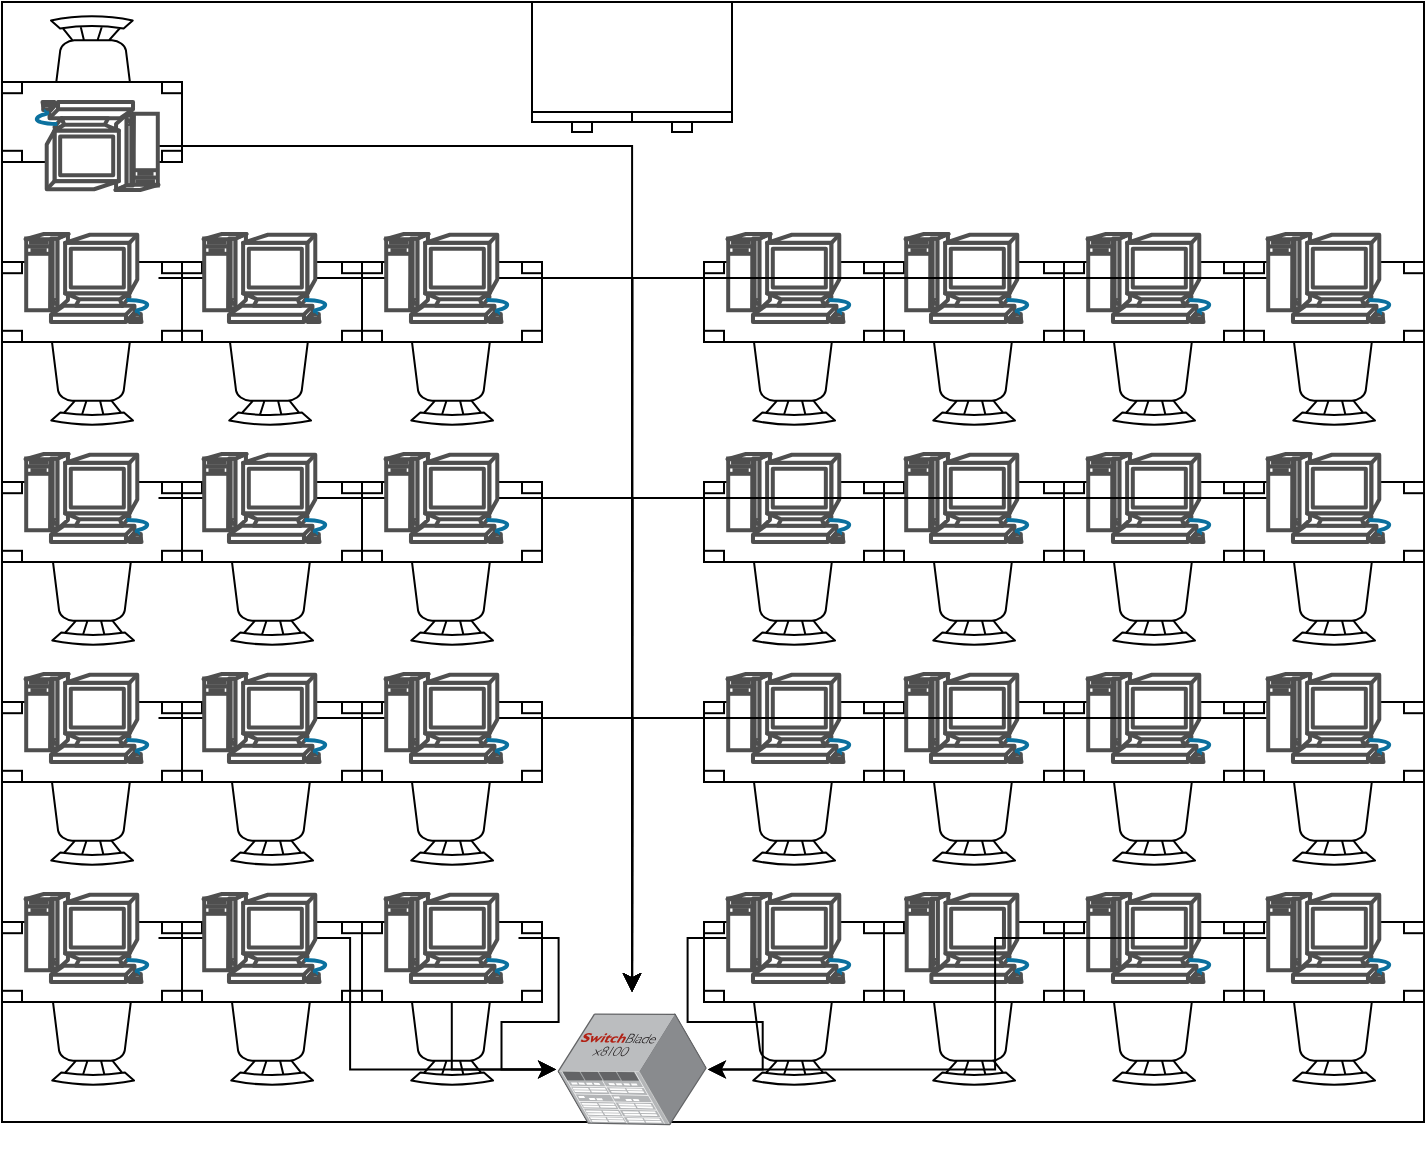 <mxfile version="24.4.0" type="github">
  <diagram name="Página-1" id="j-1k1Z8YHWFTo3YplxOS">
    <mxGraphModel dx="1434" dy="772" grid="1" gridSize="10" guides="1" tooltips="1" connect="1" arrows="1" fold="1" page="1" pageScale="1" pageWidth="827" pageHeight="1169" math="0" shadow="0">
      <root>
        <mxCell id="0" />
        <mxCell id="1" parent="0" />
        <mxCell id="ezZxc9-q7vCol8uXW3n--21" value="" style="rounded=0;whiteSpace=wrap;html=1;" vertex="1" parent="1">
          <mxGeometry x="58" y="80" width="711" height="560" as="geometry" />
        </mxCell>
        <mxCell id="ezZxc9-q7vCol8uXW3n--2" value="" style="verticalLabelPosition=bottom;html=1;verticalAlign=top;align=center;shape=mxgraph.floorplan.dresser;" vertex="1" parent="1">
          <mxGeometry x="323" y="80" width="100" height="65" as="geometry" />
        </mxCell>
        <mxCell id="ezZxc9-q7vCol8uXW3n--34" value="" style="verticalLabelPosition=bottom;html=1;verticalAlign=top;align=center;shape=mxgraph.floorplan.chair;" vertex="1" parent="1">
          <mxGeometry x="82.5" y="86.5" width="41" height="52" as="geometry" />
        </mxCell>
        <mxCell id="ezZxc9-q7vCol8uXW3n--3" value="" style="verticalLabelPosition=bottom;html=1;verticalAlign=top;align=center;shape=mxgraph.floorplan.table;" vertex="1" parent="1">
          <mxGeometry x="58" y="120" width="90" height="40" as="geometry" />
        </mxCell>
        <mxCell id="ezZxc9-q7vCol8uXW3n--35" value="" style="verticalLabelPosition=bottom;html=1;verticalAlign=top;align=center;shape=mxgraph.floorplan.chair;rotation=-180;" vertex="1" parent="1">
          <mxGeometry x="82.5" y="240" width="41" height="52" as="geometry" />
        </mxCell>
        <mxCell id="ezZxc9-q7vCol8uXW3n--4" value="" style="verticalLabelPosition=bottom;html=1;verticalAlign=top;align=center;shape=mxgraph.floorplan.table;" vertex="1" parent="1">
          <mxGeometry x="58" y="210" width="90" height="40" as="geometry" />
        </mxCell>
        <mxCell id="ezZxc9-q7vCol8uXW3n--36" value="" style="verticalLabelPosition=bottom;html=1;verticalAlign=top;align=center;shape=mxgraph.floorplan.chair;rotation=-180;" vertex="1" parent="1">
          <mxGeometry x="171.5" y="240" width="41" height="52" as="geometry" />
        </mxCell>
        <mxCell id="ezZxc9-q7vCol8uXW3n--37" value="" style="verticalLabelPosition=bottom;html=1;verticalAlign=top;align=center;shape=mxgraph.floorplan.chair;rotation=-180;" vertex="1" parent="1">
          <mxGeometry x="262.5" y="240" width="41" height="52" as="geometry" />
        </mxCell>
        <mxCell id="ezZxc9-q7vCol8uXW3n--5" value="" style="verticalLabelPosition=bottom;html=1;verticalAlign=top;align=center;shape=mxgraph.floorplan.table;" vertex="1" parent="1">
          <mxGeometry x="148" y="210" width="90" height="40" as="geometry" />
        </mxCell>
        <mxCell id="ezZxc9-q7vCol8uXW3n--6" value="" style="verticalLabelPosition=bottom;html=1;verticalAlign=top;align=center;shape=mxgraph.floorplan.table;" vertex="1" parent="1">
          <mxGeometry x="238" y="210" width="90" height="40" as="geometry" />
        </mxCell>
        <mxCell id="ezZxc9-q7vCol8uXW3n--38" value="" style="verticalLabelPosition=bottom;html=1;verticalAlign=top;align=center;shape=mxgraph.floorplan.chair;rotation=-180;" vertex="1" parent="1">
          <mxGeometry x="433.5" y="240" width="41" height="52" as="geometry" />
        </mxCell>
        <mxCell id="ezZxc9-q7vCol8uXW3n--39" value="" style="verticalLabelPosition=bottom;html=1;verticalAlign=top;align=center;shape=mxgraph.floorplan.chair;rotation=-180;" vertex="1" parent="1">
          <mxGeometry x="523.5" y="240" width="41" height="52" as="geometry" />
        </mxCell>
        <mxCell id="ezZxc9-q7vCol8uXW3n--40" value="" style="verticalLabelPosition=bottom;html=1;verticalAlign=top;align=center;shape=mxgraph.floorplan.chair;rotation=-180;" vertex="1" parent="1">
          <mxGeometry x="613.5" y="240" width="41" height="52" as="geometry" />
        </mxCell>
        <mxCell id="ezZxc9-q7vCol8uXW3n--41" value="" style="verticalLabelPosition=bottom;html=1;verticalAlign=top;align=center;shape=mxgraph.floorplan.chair;rotation=-180;" vertex="1" parent="1">
          <mxGeometry x="703.5" y="240" width="41" height="52" as="geometry" />
        </mxCell>
        <mxCell id="ezZxc9-q7vCol8uXW3n--42" value="" style="verticalLabelPosition=bottom;html=1;verticalAlign=top;align=center;shape=mxgraph.floorplan.chair;rotation=-180;" vertex="1" parent="1">
          <mxGeometry x="433.5" y="350" width="41" height="52" as="geometry" />
        </mxCell>
        <mxCell id="ezZxc9-q7vCol8uXW3n--43" value="" style="verticalLabelPosition=bottom;html=1;verticalAlign=top;align=center;shape=mxgraph.floorplan.chair;rotation=-180;" vertex="1" parent="1">
          <mxGeometry x="523.5" y="350" width="41" height="52" as="geometry" />
        </mxCell>
        <mxCell id="ezZxc9-q7vCol8uXW3n--44" value="" style="verticalLabelPosition=bottom;html=1;verticalAlign=top;align=center;shape=mxgraph.floorplan.chair;rotation=-180;" vertex="1" parent="1">
          <mxGeometry x="613.5" y="350" width="41" height="52" as="geometry" />
        </mxCell>
        <mxCell id="ezZxc9-q7vCol8uXW3n--45" value="" style="verticalLabelPosition=bottom;html=1;verticalAlign=top;align=center;shape=mxgraph.floorplan.chair;rotation=-180;" vertex="1" parent="1">
          <mxGeometry x="703.5" y="350" width="41" height="52" as="geometry" />
        </mxCell>
        <mxCell id="ezZxc9-q7vCol8uXW3n--46" value="" style="verticalLabelPosition=bottom;html=1;verticalAlign=top;align=center;shape=mxgraph.floorplan.chair;rotation=-180;" vertex="1" parent="1">
          <mxGeometry x="433.5" y="460" width="41" height="52" as="geometry" />
        </mxCell>
        <mxCell id="ezZxc9-q7vCol8uXW3n--47" value="" style="verticalLabelPosition=bottom;html=1;verticalAlign=top;align=center;shape=mxgraph.floorplan.chair;rotation=-180;" vertex="1" parent="1">
          <mxGeometry x="523.5" y="460" width="41" height="52" as="geometry" />
        </mxCell>
        <mxCell id="ezZxc9-q7vCol8uXW3n--48" value="" style="verticalLabelPosition=bottom;html=1;verticalAlign=top;align=center;shape=mxgraph.floorplan.chair;rotation=-180;" vertex="1" parent="1">
          <mxGeometry x="613.5" y="460" width="41" height="52" as="geometry" />
        </mxCell>
        <mxCell id="ezZxc9-q7vCol8uXW3n--49" value="" style="verticalLabelPosition=bottom;html=1;verticalAlign=top;align=center;shape=mxgraph.floorplan.chair;rotation=-180;" vertex="1" parent="1">
          <mxGeometry x="703.5" y="460" width="41" height="52" as="geometry" />
        </mxCell>
        <mxCell id="ezZxc9-q7vCol8uXW3n--50" value="" style="verticalLabelPosition=bottom;html=1;verticalAlign=top;align=center;shape=mxgraph.floorplan.chair;rotation=-180;" vertex="1" parent="1">
          <mxGeometry x="433.5" y="570" width="41" height="52" as="geometry" />
        </mxCell>
        <mxCell id="ezZxc9-q7vCol8uXW3n--51" value="" style="verticalLabelPosition=bottom;html=1;verticalAlign=top;align=center;shape=mxgraph.floorplan.chair;rotation=-180;" vertex="1" parent="1">
          <mxGeometry x="523.5" y="570" width="41" height="52" as="geometry" />
        </mxCell>
        <mxCell id="ezZxc9-q7vCol8uXW3n--52" value="" style="verticalLabelPosition=bottom;html=1;verticalAlign=top;align=center;shape=mxgraph.floorplan.chair;rotation=-180;" vertex="1" parent="1">
          <mxGeometry x="613.5" y="570" width="41" height="52" as="geometry" />
        </mxCell>
        <mxCell id="ezZxc9-q7vCol8uXW3n--53" value="" style="verticalLabelPosition=bottom;html=1;verticalAlign=top;align=center;shape=mxgraph.floorplan.chair;rotation=-180;" vertex="1" parent="1">
          <mxGeometry x="703.5" y="570" width="41" height="52" as="geometry" />
        </mxCell>
        <mxCell id="ezZxc9-q7vCol8uXW3n--54" value="" style="verticalLabelPosition=bottom;html=1;verticalAlign=top;align=center;shape=mxgraph.floorplan.chair;rotation=-180;" vertex="1" parent="1">
          <mxGeometry x="262.5" y="350" width="41" height="52" as="geometry" />
        </mxCell>
        <mxCell id="ezZxc9-q7vCol8uXW3n--55" value="" style="verticalLabelPosition=bottom;html=1;verticalAlign=top;align=center;shape=mxgraph.floorplan.chair;rotation=-180;" vertex="1" parent="1">
          <mxGeometry x="172.5" y="350" width="41" height="52" as="geometry" />
        </mxCell>
        <mxCell id="ezZxc9-q7vCol8uXW3n--56" value="" style="verticalLabelPosition=bottom;html=1;verticalAlign=top;align=center;shape=mxgraph.floorplan.chair;rotation=-180;" vertex="1" parent="1">
          <mxGeometry x="83" y="350" width="41" height="52" as="geometry" />
        </mxCell>
        <mxCell id="ezZxc9-q7vCol8uXW3n--57" value="" style="verticalLabelPosition=bottom;html=1;verticalAlign=top;align=center;shape=mxgraph.floorplan.chair;rotation=-180;" vertex="1" parent="1">
          <mxGeometry x="82.5" y="460" width="41" height="52" as="geometry" />
        </mxCell>
        <mxCell id="ezZxc9-q7vCol8uXW3n--58" value="" style="verticalLabelPosition=bottom;html=1;verticalAlign=top;align=center;shape=mxgraph.floorplan.chair;rotation=-180;" vertex="1" parent="1">
          <mxGeometry x="172.5" y="460" width="41" height="52" as="geometry" />
        </mxCell>
        <mxCell id="ezZxc9-q7vCol8uXW3n--59" value="" style="verticalLabelPosition=bottom;html=1;verticalAlign=top;align=center;shape=mxgraph.floorplan.chair;rotation=-180;" vertex="1" parent="1">
          <mxGeometry x="262.5" y="460" width="41" height="52" as="geometry" />
        </mxCell>
        <mxCell id="ezZxc9-q7vCol8uXW3n--60" value="" style="verticalLabelPosition=bottom;html=1;verticalAlign=top;align=center;shape=mxgraph.floorplan.chair;rotation=-180;" vertex="1" parent="1">
          <mxGeometry x="83" y="570" width="41" height="52" as="geometry" />
        </mxCell>
        <mxCell id="ezZxc9-q7vCol8uXW3n--61" value="" style="verticalLabelPosition=bottom;html=1;verticalAlign=top;align=center;shape=mxgraph.floorplan.chair;rotation=-180;" vertex="1" parent="1">
          <mxGeometry x="172.5" y="570" width="41" height="52" as="geometry" />
        </mxCell>
        <mxCell id="ezZxc9-q7vCol8uXW3n--62" value="" style="verticalLabelPosition=bottom;html=1;verticalAlign=top;align=center;shape=mxgraph.floorplan.chair;rotation=-180;" vertex="1" parent="1">
          <mxGeometry x="262.5" y="570" width="41" height="52" as="geometry" />
        </mxCell>
        <mxCell id="ezZxc9-q7vCol8uXW3n--8" value="" style="verticalLabelPosition=bottom;html=1;verticalAlign=top;align=center;shape=mxgraph.floorplan.table;" vertex="1" parent="1">
          <mxGeometry x="589" y="210" width="90" height="40" as="geometry" />
        </mxCell>
        <mxCell id="ezZxc9-q7vCol8uXW3n--9" value="" style="verticalLabelPosition=bottom;html=1;verticalAlign=top;align=center;shape=mxgraph.floorplan.table;" vertex="1" parent="1">
          <mxGeometry x="499" y="210" width="90" height="40" as="geometry" />
        </mxCell>
        <mxCell id="ezZxc9-q7vCol8uXW3n--10" value="" style="verticalLabelPosition=bottom;html=1;verticalAlign=top;align=center;shape=mxgraph.floorplan.table;" vertex="1" parent="1">
          <mxGeometry x="409" y="210" width="90" height="40" as="geometry" />
        </mxCell>
        <mxCell id="ezZxc9-q7vCol8uXW3n--11" value="" style="verticalLabelPosition=bottom;html=1;verticalAlign=top;align=center;shape=mxgraph.floorplan.table;" vertex="1" parent="1">
          <mxGeometry x="679" y="210" width="90" height="40" as="geometry" />
        </mxCell>
        <mxCell id="ezZxc9-q7vCol8uXW3n--12" value="" style="verticalLabelPosition=bottom;html=1;verticalAlign=top;align=center;shape=mxgraph.floorplan.table;" vertex="1" parent="1">
          <mxGeometry x="58" y="320" width="90" height="40" as="geometry" />
        </mxCell>
        <mxCell id="ezZxc9-q7vCol8uXW3n--13" value="" style="verticalLabelPosition=bottom;html=1;verticalAlign=top;align=center;shape=mxgraph.floorplan.table;" vertex="1" parent="1">
          <mxGeometry x="148" y="320" width="90" height="40" as="geometry" />
        </mxCell>
        <mxCell id="ezZxc9-q7vCol8uXW3n--14" value="" style="verticalLabelPosition=bottom;html=1;verticalAlign=top;align=center;shape=mxgraph.floorplan.table;" vertex="1" parent="1">
          <mxGeometry x="238" y="320" width="90" height="40" as="geometry" />
        </mxCell>
        <mxCell id="ezZxc9-q7vCol8uXW3n--15" value="" style="verticalLabelPosition=bottom;html=1;verticalAlign=top;align=center;shape=mxgraph.floorplan.table;" vertex="1" parent="1">
          <mxGeometry x="58" y="430" width="90" height="40" as="geometry" />
        </mxCell>
        <mxCell id="ezZxc9-q7vCol8uXW3n--16" value="" style="verticalLabelPosition=bottom;html=1;verticalAlign=top;align=center;shape=mxgraph.floorplan.table;" vertex="1" parent="1">
          <mxGeometry x="148" y="430" width="90" height="40" as="geometry" />
        </mxCell>
        <mxCell id="ezZxc9-q7vCol8uXW3n--17" value="" style="verticalLabelPosition=bottom;html=1;verticalAlign=top;align=center;shape=mxgraph.floorplan.table;" vertex="1" parent="1">
          <mxGeometry x="238" y="430" width="90" height="40" as="geometry" />
        </mxCell>
        <mxCell id="ezZxc9-q7vCol8uXW3n--18" value="" style="verticalLabelPosition=bottom;html=1;verticalAlign=top;align=center;shape=mxgraph.floorplan.table;" vertex="1" parent="1">
          <mxGeometry x="58" y="540" width="90" height="40" as="geometry" />
        </mxCell>
        <mxCell id="ezZxc9-q7vCol8uXW3n--108" style="edgeStyle=orthogonalEdgeStyle;rounded=0;orthogonalLoop=1;jettySize=auto;html=1;" edge="1" parent="1" source="ezZxc9-q7vCol8uXW3n--19" target="ezZxc9-q7vCol8uXW3n--95">
          <mxGeometry relative="1" as="geometry" />
        </mxCell>
        <mxCell id="ezZxc9-q7vCol8uXW3n--19" value="" style="verticalLabelPosition=bottom;html=1;verticalAlign=top;align=center;shape=mxgraph.floorplan.table;" vertex="1" parent="1">
          <mxGeometry x="148" y="540" width="90" height="40" as="geometry" />
        </mxCell>
        <mxCell id="ezZxc9-q7vCol8uXW3n--20" value="" style="verticalLabelPosition=bottom;html=1;verticalAlign=top;align=center;shape=mxgraph.floorplan.table;" vertex="1" parent="1">
          <mxGeometry x="238" y="540" width="90" height="40" as="geometry" />
        </mxCell>
        <mxCell id="ezZxc9-q7vCol8uXW3n--22" value="" style="verticalLabelPosition=bottom;html=1;verticalAlign=top;align=center;shape=mxgraph.floorplan.table;" vertex="1" parent="1">
          <mxGeometry x="589" y="320" width="90" height="40" as="geometry" />
        </mxCell>
        <mxCell id="ezZxc9-q7vCol8uXW3n--23" value="" style="verticalLabelPosition=bottom;html=1;verticalAlign=top;align=center;shape=mxgraph.floorplan.table;" vertex="1" parent="1">
          <mxGeometry x="499" y="320" width="90" height="40" as="geometry" />
        </mxCell>
        <mxCell id="ezZxc9-q7vCol8uXW3n--24" value="" style="verticalLabelPosition=bottom;html=1;verticalAlign=top;align=center;shape=mxgraph.floorplan.table;" vertex="1" parent="1">
          <mxGeometry x="409" y="320" width="90" height="40" as="geometry" />
        </mxCell>
        <mxCell id="ezZxc9-q7vCol8uXW3n--25" value="" style="verticalLabelPosition=bottom;html=1;verticalAlign=top;align=center;shape=mxgraph.floorplan.table;" vertex="1" parent="1">
          <mxGeometry x="679" y="320" width="90" height="40" as="geometry" />
        </mxCell>
        <mxCell id="ezZxc9-q7vCol8uXW3n--26" value="" style="verticalLabelPosition=bottom;html=1;verticalAlign=top;align=center;shape=mxgraph.floorplan.table;" vertex="1" parent="1">
          <mxGeometry x="589" y="430" width="90" height="40" as="geometry" />
        </mxCell>
        <mxCell id="ezZxc9-q7vCol8uXW3n--27" value="" style="verticalLabelPosition=bottom;html=1;verticalAlign=top;align=center;shape=mxgraph.floorplan.table;" vertex="1" parent="1">
          <mxGeometry x="499" y="430" width="90" height="40" as="geometry" />
        </mxCell>
        <mxCell id="ezZxc9-q7vCol8uXW3n--28" value="" style="verticalLabelPosition=bottom;html=1;verticalAlign=top;align=center;shape=mxgraph.floorplan.table;" vertex="1" parent="1">
          <mxGeometry x="409" y="430" width="90" height="40" as="geometry" />
        </mxCell>
        <mxCell id="ezZxc9-q7vCol8uXW3n--29" value="" style="verticalLabelPosition=bottom;html=1;verticalAlign=top;align=center;shape=mxgraph.floorplan.table;" vertex="1" parent="1">
          <mxGeometry x="679" y="430" width="90" height="40" as="geometry" />
        </mxCell>
        <mxCell id="ezZxc9-q7vCol8uXW3n--30" value="" style="verticalLabelPosition=bottom;html=1;verticalAlign=top;align=center;shape=mxgraph.floorplan.table;" vertex="1" parent="1">
          <mxGeometry x="589" y="540" width="90" height="40" as="geometry" />
        </mxCell>
        <mxCell id="ezZxc9-q7vCol8uXW3n--31" value="" style="verticalLabelPosition=bottom;html=1;verticalAlign=top;align=center;shape=mxgraph.floorplan.table;" vertex="1" parent="1">
          <mxGeometry x="499" y="540" width="90" height="40" as="geometry" />
        </mxCell>
        <mxCell id="ezZxc9-q7vCol8uXW3n--32" value="" style="verticalLabelPosition=bottom;html=1;verticalAlign=top;align=center;shape=mxgraph.floorplan.table;" vertex="1" parent="1">
          <mxGeometry x="409" y="540" width="90" height="40" as="geometry" />
        </mxCell>
        <mxCell id="ezZxc9-q7vCol8uXW3n--33" value="" style="verticalLabelPosition=bottom;html=1;verticalAlign=top;align=center;shape=mxgraph.floorplan.table;" vertex="1" parent="1">
          <mxGeometry x="679" y="540" width="90" height="40" as="geometry" />
        </mxCell>
        <mxCell id="ezZxc9-q7vCol8uXW3n--96" style="edgeStyle=orthogonalEdgeStyle;rounded=0;orthogonalLoop=1;jettySize=auto;html=1;" edge="1" parent="1" source="ezZxc9-q7vCol8uXW3n--65" target="ezZxc9-q7vCol8uXW3n--95">
          <mxGeometry relative="1" as="geometry" />
        </mxCell>
        <mxCell id="ezZxc9-q7vCol8uXW3n--65" value="" style="shape=mxgraph.cisco.computers_and_peripherals.macintosh;html=1;pointerEvents=1;dashed=0;fillColor=#ffffff;strokeColor=#4f4f4f;strokeWidth=2;verticalLabelPosition=bottom;verticalAlign=top;align=center;outlineConnect=0;rotation=-180;" vertex="1" parent="1">
          <mxGeometry x="69.75" y="130" width="66.5" height="44" as="geometry" />
        </mxCell>
        <mxCell id="ezZxc9-q7vCol8uXW3n--97" style="edgeStyle=orthogonalEdgeStyle;rounded=0;orthogonalLoop=1;jettySize=auto;html=1;" edge="1" parent="1" source="ezZxc9-q7vCol8uXW3n--66" target="ezZxc9-q7vCol8uXW3n--95">
          <mxGeometry relative="1" as="geometry" />
        </mxCell>
        <mxCell id="ezZxc9-q7vCol8uXW3n--66" value="" style="shape=mxgraph.cisco.computers_and_peripherals.macintosh;html=1;pointerEvents=1;dashed=0;fillColor=#ffffff;strokeColor=#4f4f4f;strokeWidth=2;verticalLabelPosition=bottom;verticalAlign=top;align=center;outlineConnect=0;rotation=0;" vertex="1" parent="1">
          <mxGeometry x="69.75" y="196" width="66.5" height="44" as="geometry" />
        </mxCell>
        <mxCell id="ezZxc9-q7vCol8uXW3n--98" style="edgeStyle=orthogonalEdgeStyle;rounded=0;orthogonalLoop=1;jettySize=auto;html=1;" edge="1" parent="1" source="ezZxc9-q7vCol8uXW3n--67" target="ezZxc9-q7vCol8uXW3n--95">
          <mxGeometry relative="1" as="geometry" />
        </mxCell>
        <mxCell id="ezZxc9-q7vCol8uXW3n--67" value="" style="shape=mxgraph.cisco.computers_and_peripherals.macintosh;html=1;pointerEvents=1;dashed=0;fillColor=#ffffff;strokeColor=#4f4f4f;strokeWidth=2;verticalLabelPosition=bottom;verticalAlign=top;align=center;outlineConnect=0;rotation=0;" vertex="1" parent="1">
          <mxGeometry x="158.75" y="196" width="66.5" height="44" as="geometry" />
        </mxCell>
        <mxCell id="ezZxc9-q7vCol8uXW3n--99" style="edgeStyle=orthogonalEdgeStyle;rounded=0;orthogonalLoop=1;jettySize=auto;html=1;" edge="1" parent="1" source="ezZxc9-q7vCol8uXW3n--68" target="ezZxc9-q7vCol8uXW3n--95">
          <mxGeometry relative="1" as="geometry" />
        </mxCell>
        <mxCell id="ezZxc9-q7vCol8uXW3n--68" value="" style="shape=mxgraph.cisco.computers_and_peripherals.macintosh;html=1;pointerEvents=1;dashed=0;fillColor=#ffffff;strokeColor=#4f4f4f;strokeWidth=2;verticalLabelPosition=bottom;verticalAlign=top;align=center;outlineConnect=0;rotation=0;fontStyle=1" vertex="1" parent="1">
          <mxGeometry x="249.75" y="196" width="66.5" height="44" as="geometry" />
        </mxCell>
        <mxCell id="ezZxc9-q7vCol8uXW3n--101" style="edgeStyle=orthogonalEdgeStyle;rounded=0;orthogonalLoop=1;jettySize=auto;html=1;" edge="1" parent="1" source="ezZxc9-q7vCol8uXW3n--69" target="ezZxc9-q7vCol8uXW3n--95">
          <mxGeometry relative="1" as="geometry" />
        </mxCell>
        <mxCell id="ezZxc9-q7vCol8uXW3n--69" value="" style="shape=mxgraph.cisco.computers_and_peripherals.macintosh;html=1;pointerEvents=1;dashed=0;fillColor=#ffffff;strokeColor=#4f4f4f;strokeWidth=2;verticalLabelPosition=bottom;verticalAlign=top;align=center;outlineConnect=0;rotation=0;" vertex="1" parent="1">
          <mxGeometry x="69.75" y="306" width="66.5" height="44" as="geometry" />
        </mxCell>
        <mxCell id="ezZxc9-q7vCol8uXW3n--102" style="edgeStyle=orthogonalEdgeStyle;rounded=0;orthogonalLoop=1;jettySize=auto;html=1;" edge="1" parent="1" source="ezZxc9-q7vCol8uXW3n--70" target="ezZxc9-q7vCol8uXW3n--95">
          <mxGeometry relative="1" as="geometry" />
        </mxCell>
        <mxCell id="ezZxc9-q7vCol8uXW3n--70" value="" style="shape=mxgraph.cisco.computers_and_peripherals.macintosh;html=1;pointerEvents=1;dashed=0;fillColor=#ffffff;strokeColor=#4f4f4f;strokeWidth=2;verticalLabelPosition=bottom;verticalAlign=top;align=center;outlineConnect=0;rotation=0;" vertex="1" parent="1">
          <mxGeometry x="158.75" y="306" width="66.5" height="44" as="geometry" />
        </mxCell>
        <mxCell id="ezZxc9-q7vCol8uXW3n--100" style="edgeStyle=orthogonalEdgeStyle;rounded=0;orthogonalLoop=1;jettySize=auto;html=1;" edge="1" parent="1" source="ezZxc9-q7vCol8uXW3n--71" target="ezZxc9-q7vCol8uXW3n--95">
          <mxGeometry relative="1" as="geometry" />
        </mxCell>
        <mxCell id="ezZxc9-q7vCol8uXW3n--71" value="" style="shape=mxgraph.cisco.computers_and_peripherals.macintosh;html=1;pointerEvents=1;dashed=0;fillColor=#ffffff;strokeColor=#4f4f4f;strokeWidth=2;verticalLabelPosition=bottom;verticalAlign=top;align=center;outlineConnect=0;rotation=0;fontStyle=1" vertex="1" parent="1">
          <mxGeometry x="249.75" y="306" width="66.5" height="44" as="geometry" />
        </mxCell>
        <mxCell id="ezZxc9-q7vCol8uXW3n--103" style="edgeStyle=orthogonalEdgeStyle;rounded=0;orthogonalLoop=1;jettySize=auto;html=1;" edge="1" parent="1" source="ezZxc9-q7vCol8uXW3n--72" target="ezZxc9-q7vCol8uXW3n--95">
          <mxGeometry relative="1" as="geometry" />
        </mxCell>
        <mxCell id="ezZxc9-q7vCol8uXW3n--72" value="" style="shape=mxgraph.cisco.computers_and_peripherals.macintosh;html=1;pointerEvents=1;dashed=0;fillColor=#ffffff;strokeColor=#4f4f4f;strokeWidth=2;verticalLabelPosition=bottom;verticalAlign=top;align=center;outlineConnect=0;rotation=0;" vertex="1" parent="1">
          <mxGeometry x="69.75" y="416" width="66.5" height="44" as="geometry" />
        </mxCell>
        <mxCell id="ezZxc9-q7vCol8uXW3n--104" style="edgeStyle=orthogonalEdgeStyle;rounded=0;orthogonalLoop=1;jettySize=auto;html=1;" edge="1" parent="1" source="ezZxc9-q7vCol8uXW3n--73" target="ezZxc9-q7vCol8uXW3n--95">
          <mxGeometry relative="1" as="geometry" />
        </mxCell>
        <mxCell id="ezZxc9-q7vCol8uXW3n--73" value="" style="shape=mxgraph.cisco.computers_and_peripherals.macintosh;html=1;pointerEvents=1;dashed=0;fillColor=#ffffff;strokeColor=#4f4f4f;strokeWidth=2;verticalLabelPosition=bottom;verticalAlign=top;align=center;outlineConnect=0;rotation=0;" vertex="1" parent="1">
          <mxGeometry x="158.75" y="416" width="66.5" height="44" as="geometry" />
        </mxCell>
        <mxCell id="ezZxc9-q7vCol8uXW3n--105" style="edgeStyle=orthogonalEdgeStyle;rounded=0;orthogonalLoop=1;jettySize=auto;html=1;" edge="1" parent="1" source="ezZxc9-q7vCol8uXW3n--74" target="ezZxc9-q7vCol8uXW3n--95">
          <mxGeometry relative="1" as="geometry" />
        </mxCell>
        <mxCell id="ezZxc9-q7vCol8uXW3n--74" value="" style="shape=mxgraph.cisco.computers_and_peripherals.macintosh;html=1;pointerEvents=1;dashed=0;fillColor=#ffffff;strokeColor=#4f4f4f;strokeWidth=2;verticalLabelPosition=bottom;verticalAlign=top;align=center;outlineConnect=0;rotation=0;fontStyle=1" vertex="1" parent="1">
          <mxGeometry x="249.75" y="416" width="66.5" height="44" as="geometry" />
        </mxCell>
        <mxCell id="ezZxc9-q7vCol8uXW3n--107" style="edgeStyle=orthogonalEdgeStyle;rounded=0;orthogonalLoop=1;jettySize=auto;html=1;" edge="1" parent="1" source="ezZxc9-q7vCol8uXW3n--75" target="ezZxc9-q7vCol8uXW3n--95">
          <mxGeometry relative="1" as="geometry" />
        </mxCell>
        <mxCell id="ezZxc9-q7vCol8uXW3n--75" value="" style="shape=mxgraph.cisco.computers_and_peripherals.macintosh;html=1;pointerEvents=1;dashed=0;fillColor=#ffffff;strokeColor=#4f4f4f;strokeWidth=2;verticalLabelPosition=bottom;verticalAlign=top;align=center;outlineConnect=0;rotation=0;" vertex="1" parent="1">
          <mxGeometry x="69.75" y="526" width="66.5" height="44" as="geometry" />
        </mxCell>
        <mxCell id="ezZxc9-q7vCol8uXW3n--76" value="" style="shape=mxgraph.cisco.computers_and_peripherals.macintosh;html=1;pointerEvents=1;dashed=0;fillColor=#ffffff;strokeColor=#4f4f4f;strokeWidth=2;verticalLabelPosition=bottom;verticalAlign=top;align=center;outlineConnect=0;rotation=0;" vertex="1" parent="1">
          <mxGeometry x="158.75" y="526" width="66.5" height="44" as="geometry" />
        </mxCell>
        <mxCell id="ezZxc9-q7vCol8uXW3n--106" style="edgeStyle=orthogonalEdgeStyle;rounded=0;orthogonalLoop=1;jettySize=auto;html=1;" edge="1" parent="1" source="ezZxc9-q7vCol8uXW3n--77" target="ezZxc9-q7vCol8uXW3n--95">
          <mxGeometry relative="1" as="geometry" />
        </mxCell>
        <mxCell id="ezZxc9-q7vCol8uXW3n--77" value="" style="shape=mxgraph.cisco.computers_and_peripherals.macintosh;html=1;pointerEvents=1;dashed=0;fillColor=#ffffff;strokeColor=#4f4f4f;strokeWidth=2;verticalLabelPosition=bottom;verticalAlign=top;align=center;outlineConnect=0;rotation=0;fontStyle=1" vertex="1" parent="1">
          <mxGeometry x="249.75" y="526" width="66.5" height="44" as="geometry" />
        </mxCell>
        <mxCell id="ezZxc9-q7vCol8uXW3n--122" style="edgeStyle=orthogonalEdgeStyle;rounded=0;orthogonalLoop=1;jettySize=auto;html=1;" edge="1" parent="1" source="ezZxc9-q7vCol8uXW3n--78" target="ezZxc9-q7vCol8uXW3n--95">
          <mxGeometry relative="1" as="geometry" />
        </mxCell>
        <mxCell id="ezZxc9-q7vCol8uXW3n--78" value="" style="shape=mxgraph.cisco.computers_and_peripherals.macintosh;html=1;pointerEvents=1;dashed=0;fillColor=#ffffff;strokeColor=#4f4f4f;strokeWidth=2;verticalLabelPosition=bottom;verticalAlign=top;align=center;outlineConnect=0;rotation=0;" vertex="1" parent="1">
          <mxGeometry x="420.75" y="196" width="66.5" height="44" as="geometry" />
        </mxCell>
        <mxCell id="ezZxc9-q7vCol8uXW3n--123" style="edgeStyle=orthogonalEdgeStyle;rounded=0;orthogonalLoop=1;jettySize=auto;html=1;" edge="1" parent="1" source="ezZxc9-q7vCol8uXW3n--79" target="ezZxc9-q7vCol8uXW3n--95">
          <mxGeometry relative="1" as="geometry" />
        </mxCell>
        <mxCell id="ezZxc9-q7vCol8uXW3n--79" value="" style="shape=mxgraph.cisco.computers_and_peripherals.macintosh;html=1;pointerEvents=1;dashed=0;fillColor=#ffffff;strokeColor=#4f4f4f;strokeWidth=2;verticalLabelPosition=bottom;verticalAlign=top;align=center;outlineConnect=0;rotation=0;" vertex="1" parent="1">
          <mxGeometry x="509.75" y="196" width="66.5" height="44" as="geometry" />
        </mxCell>
        <mxCell id="ezZxc9-q7vCol8uXW3n--124" style="edgeStyle=orthogonalEdgeStyle;rounded=0;orthogonalLoop=1;jettySize=auto;html=1;" edge="1" parent="1" source="ezZxc9-q7vCol8uXW3n--80" target="ezZxc9-q7vCol8uXW3n--95">
          <mxGeometry relative="1" as="geometry" />
        </mxCell>
        <mxCell id="ezZxc9-q7vCol8uXW3n--80" value="" style="shape=mxgraph.cisco.computers_and_peripherals.macintosh;html=1;pointerEvents=1;dashed=0;fillColor=#ffffff;strokeColor=#4f4f4f;strokeWidth=2;verticalLabelPosition=bottom;verticalAlign=top;align=center;outlineConnect=0;rotation=0;fontStyle=1" vertex="1" parent="1">
          <mxGeometry x="600.75" y="196" width="66.5" height="44" as="geometry" />
        </mxCell>
        <mxCell id="ezZxc9-q7vCol8uXW3n--125" style="edgeStyle=orthogonalEdgeStyle;rounded=0;orthogonalLoop=1;jettySize=auto;html=1;" edge="1" parent="1" source="ezZxc9-q7vCol8uXW3n--81" target="ezZxc9-q7vCol8uXW3n--95">
          <mxGeometry relative="1" as="geometry" />
        </mxCell>
        <mxCell id="ezZxc9-q7vCol8uXW3n--81" value="" style="shape=mxgraph.cisco.computers_and_peripherals.macintosh;html=1;pointerEvents=1;dashed=0;fillColor=#ffffff;strokeColor=#4f4f4f;strokeWidth=2;verticalLabelPosition=bottom;verticalAlign=top;align=center;outlineConnect=0;rotation=0;fontStyle=1" vertex="1" parent="1">
          <mxGeometry x="690.75" y="196" width="66.5" height="44" as="geometry" />
        </mxCell>
        <mxCell id="ezZxc9-q7vCol8uXW3n--114" style="edgeStyle=orthogonalEdgeStyle;rounded=0;orthogonalLoop=1;jettySize=auto;html=1;" edge="1" parent="1" source="ezZxc9-q7vCol8uXW3n--82" target="ezZxc9-q7vCol8uXW3n--95">
          <mxGeometry relative="1" as="geometry" />
        </mxCell>
        <mxCell id="ezZxc9-q7vCol8uXW3n--82" value="" style="shape=mxgraph.cisco.computers_and_peripherals.macintosh;html=1;pointerEvents=1;dashed=0;fillColor=#ffffff;strokeColor=#4f4f4f;strokeWidth=2;verticalLabelPosition=bottom;verticalAlign=top;align=center;outlineConnect=0;rotation=0;" vertex="1" parent="1">
          <mxGeometry x="420.75" y="306" width="66.5" height="44" as="geometry" />
        </mxCell>
        <mxCell id="ezZxc9-q7vCol8uXW3n--118" style="edgeStyle=orthogonalEdgeStyle;rounded=0;orthogonalLoop=1;jettySize=auto;html=1;" edge="1" parent="1" source="ezZxc9-q7vCol8uXW3n--83" target="ezZxc9-q7vCol8uXW3n--95">
          <mxGeometry relative="1" as="geometry" />
        </mxCell>
        <mxCell id="ezZxc9-q7vCol8uXW3n--83" value="" style="shape=mxgraph.cisco.computers_and_peripherals.macintosh;html=1;pointerEvents=1;dashed=0;fillColor=#ffffff;strokeColor=#4f4f4f;strokeWidth=2;verticalLabelPosition=bottom;verticalAlign=top;align=center;outlineConnect=0;rotation=0;" vertex="1" parent="1">
          <mxGeometry x="509.75" y="306" width="66.5" height="44" as="geometry" />
        </mxCell>
        <mxCell id="ezZxc9-q7vCol8uXW3n--117" style="edgeStyle=orthogonalEdgeStyle;rounded=0;orthogonalLoop=1;jettySize=auto;html=1;" edge="1" parent="1" source="ezZxc9-q7vCol8uXW3n--84" target="ezZxc9-q7vCol8uXW3n--95">
          <mxGeometry relative="1" as="geometry" />
        </mxCell>
        <mxCell id="ezZxc9-q7vCol8uXW3n--84" value="" style="shape=mxgraph.cisco.computers_and_peripherals.macintosh;html=1;pointerEvents=1;dashed=0;fillColor=#ffffff;strokeColor=#4f4f4f;strokeWidth=2;verticalLabelPosition=bottom;verticalAlign=top;align=center;outlineConnect=0;rotation=0;fontStyle=1" vertex="1" parent="1">
          <mxGeometry x="600.75" y="306" width="66.5" height="44" as="geometry" />
        </mxCell>
        <mxCell id="ezZxc9-q7vCol8uXW3n--115" style="edgeStyle=orthogonalEdgeStyle;rounded=0;orthogonalLoop=1;jettySize=auto;html=1;" edge="1" parent="1" source="ezZxc9-q7vCol8uXW3n--85" target="ezZxc9-q7vCol8uXW3n--95">
          <mxGeometry relative="1" as="geometry" />
        </mxCell>
        <mxCell id="ezZxc9-q7vCol8uXW3n--85" value="" style="shape=mxgraph.cisco.computers_and_peripherals.macintosh;html=1;pointerEvents=1;dashed=0;fillColor=#ffffff;strokeColor=#4f4f4f;strokeWidth=2;verticalLabelPosition=bottom;verticalAlign=top;align=center;outlineConnect=0;rotation=0;fontStyle=1" vertex="1" parent="1">
          <mxGeometry x="690.75" y="306" width="66.5" height="44" as="geometry" />
        </mxCell>
        <mxCell id="ezZxc9-q7vCol8uXW3n--113" style="edgeStyle=orthogonalEdgeStyle;rounded=0;orthogonalLoop=1;jettySize=auto;html=1;" edge="1" parent="1" source="ezZxc9-q7vCol8uXW3n--86" target="ezZxc9-q7vCol8uXW3n--95">
          <mxGeometry relative="1" as="geometry" />
        </mxCell>
        <mxCell id="ezZxc9-q7vCol8uXW3n--86" value="" style="shape=mxgraph.cisco.computers_and_peripherals.macintosh;html=1;pointerEvents=1;dashed=0;fillColor=#ffffff;strokeColor=#4f4f4f;strokeWidth=2;verticalLabelPosition=bottom;verticalAlign=top;align=center;outlineConnect=0;rotation=0;" vertex="1" parent="1">
          <mxGeometry x="420.75" y="416" width="66.5" height="44" as="geometry" />
        </mxCell>
        <mxCell id="ezZxc9-q7vCol8uXW3n--120" style="edgeStyle=orthogonalEdgeStyle;rounded=0;orthogonalLoop=1;jettySize=auto;html=1;" edge="1" parent="1" source="ezZxc9-q7vCol8uXW3n--87" target="ezZxc9-q7vCol8uXW3n--95">
          <mxGeometry relative="1" as="geometry" />
        </mxCell>
        <mxCell id="ezZxc9-q7vCol8uXW3n--87" value="" style="shape=mxgraph.cisco.computers_and_peripherals.macintosh;html=1;pointerEvents=1;dashed=0;fillColor=#ffffff;strokeColor=#4f4f4f;strokeWidth=2;verticalLabelPosition=bottom;verticalAlign=top;align=center;outlineConnect=0;rotation=0;" vertex="1" parent="1">
          <mxGeometry x="509.75" y="416" width="66.5" height="44" as="geometry" />
        </mxCell>
        <mxCell id="ezZxc9-q7vCol8uXW3n--121" style="edgeStyle=orthogonalEdgeStyle;rounded=0;orthogonalLoop=1;jettySize=auto;html=1;" edge="1" parent="1" source="ezZxc9-q7vCol8uXW3n--88" target="ezZxc9-q7vCol8uXW3n--95">
          <mxGeometry relative="1" as="geometry" />
        </mxCell>
        <mxCell id="ezZxc9-q7vCol8uXW3n--88" value="" style="shape=mxgraph.cisco.computers_and_peripherals.macintosh;html=1;pointerEvents=1;dashed=0;fillColor=#ffffff;strokeColor=#4f4f4f;strokeWidth=2;verticalLabelPosition=bottom;verticalAlign=top;align=center;outlineConnect=0;rotation=0;fontStyle=1" vertex="1" parent="1">
          <mxGeometry x="600.75" y="416" width="66.5" height="44" as="geometry" />
        </mxCell>
        <mxCell id="ezZxc9-q7vCol8uXW3n--119" style="edgeStyle=orthogonalEdgeStyle;rounded=0;orthogonalLoop=1;jettySize=auto;html=1;" edge="1" parent="1" source="ezZxc9-q7vCol8uXW3n--89" target="ezZxc9-q7vCol8uXW3n--95">
          <mxGeometry relative="1" as="geometry" />
        </mxCell>
        <mxCell id="ezZxc9-q7vCol8uXW3n--89" value="" style="shape=mxgraph.cisco.computers_and_peripherals.macintosh;html=1;pointerEvents=1;dashed=0;fillColor=#ffffff;strokeColor=#4f4f4f;strokeWidth=2;verticalLabelPosition=bottom;verticalAlign=top;align=center;outlineConnect=0;rotation=0;fontStyle=1" vertex="1" parent="1">
          <mxGeometry x="690.75" y="416" width="66.5" height="44" as="geometry" />
        </mxCell>
        <mxCell id="ezZxc9-q7vCol8uXW3n--109" style="edgeStyle=orthogonalEdgeStyle;rounded=0;orthogonalLoop=1;jettySize=auto;html=1;" edge="1" parent="1" source="ezZxc9-q7vCol8uXW3n--90" target="ezZxc9-q7vCol8uXW3n--95">
          <mxGeometry relative="1" as="geometry" />
        </mxCell>
        <mxCell id="ezZxc9-q7vCol8uXW3n--90" value="" style="shape=mxgraph.cisco.computers_and_peripherals.macintosh;html=1;pointerEvents=1;dashed=0;fillColor=#ffffff;strokeColor=#4f4f4f;strokeWidth=2;verticalLabelPosition=bottom;verticalAlign=top;align=center;outlineConnect=0;rotation=0;" vertex="1" parent="1">
          <mxGeometry x="420.75" y="526" width="66.5" height="44" as="geometry" />
        </mxCell>
        <mxCell id="ezZxc9-q7vCol8uXW3n--91" value="" style="shape=mxgraph.cisco.computers_and_peripherals.macintosh;html=1;pointerEvents=1;dashed=0;fillColor=#ffffff;strokeColor=#4f4f4f;strokeWidth=2;verticalLabelPosition=bottom;verticalAlign=top;align=center;outlineConnect=0;rotation=0;" vertex="1" parent="1">
          <mxGeometry x="510" y="526" width="66.25" height="44" as="geometry" />
        </mxCell>
        <mxCell id="ezZxc9-q7vCol8uXW3n--92" value="" style="shape=mxgraph.cisco.computers_and_peripherals.macintosh;html=1;pointerEvents=1;dashed=0;fillColor=#ffffff;strokeColor=#4f4f4f;strokeWidth=2;verticalLabelPosition=bottom;verticalAlign=top;align=center;outlineConnect=0;rotation=0;fontStyle=1" vertex="1" parent="1">
          <mxGeometry x="600.75" y="526" width="66.5" height="44" as="geometry" />
        </mxCell>
        <mxCell id="ezZxc9-q7vCol8uXW3n--112" style="edgeStyle=orthogonalEdgeStyle;rounded=0;orthogonalLoop=1;jettySize=auto;html=1;" edge="1" parent="1" source="ezZxc9-q7vCol8uXW3n--93" target="ezZxc9-q7vCol8uXW3n--95">
          <mxGeometry relative="1" as="geometry" />
        </mxCell>
        <mxCell id="ezZxc9-q7vCol8uXW3n--93" value="" style="shape=mxgraph.cisco.computers_and_peripherals.macintosh;html=1;pointerEvents=1;dashed=0;fillColor=#ffffff;strokeColor=#4f4f4f;strokeWidth=2;verticalLabelPosition=bottom;verticalAlign=top;align=center;outlineConnect=0;rotation=0;fontStyle=1" vertex="1" parent="1">
          <mxGeometry x="690.75" y="526" width="66.5" height="44" as="geometry" />
        </mxCell>
        <mxCell id="ezZxc9-q7vCol8uXW3n--95" value="" style="image;points=[];aspect=fixed;html=1;align=center;shadow=0;dashed=0;image=img/lib/allied_telesis/switch/Modular_Switch_SBx8112.svg;rotation=-30;" vertex="1" parent="1">
          <mxGeometry x="340.18" y="580" width="65.65" height="67.41" as="geometry" />
        </mxCell>
        <mxCell id="ezZxc9-q7vCol8uXW3n--116" style="edgeStyle=orthogonalEdgeStyle;rounded=0;orthogonalLoop=1;jettySize=auto;html=1;" edge="1" parent="1" source="ezZxc9-q7vCol8uXW3n--84" target="ezZxc9-q7vCol8uXW3n--95">
          <mxGeometry relative="1" as="geometry" />
        </mxCell>
      </root>
    </mxGraphModel>
  </diagram>
</mxfile>
